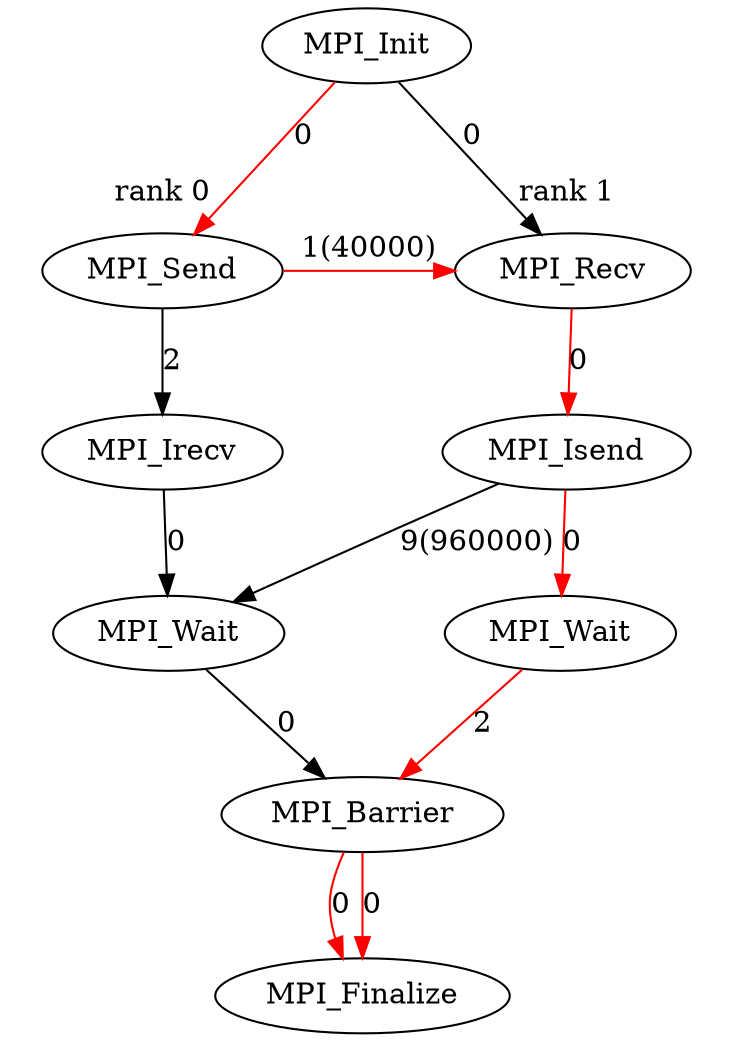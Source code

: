 digraph {
	MPI_Init [label="MPI_Init"];
	MPI_Send_0_0 [label="MPI_Send"];
	MPI_Irecv_0_1 [label="MPI_Irecv"];
	MPI_Wait_0_2 [label="MPI_Wait"];
	MPI_Barrier_0 [label="MPI_Barrier"];
	MPI_Finalize [label="MPI_Finalize"];
	MPI_Recv_1_0 [label="MPI_Recv"];
	MPI_Isend_1_1 [label="MPI_Isend"];
	MPI_Wait_1_2 [label="MPI_Wait"];

	subgraph cluster_0 {
		label = "rank 0"
		color = white
		MPI_Send_0_0 -> MPI_Irecv_0_1 [label=2];
		MPI_Irecv_0_1 -> MPI_Wait_0_2 [label=0];
	}
	subgraph cluster_1 {
		label = "rank 1"
		color = white
		MPI_Recv_1_0 -> MPI_Isend_1_1 [label=0,color=red];
		MPI_Isend_1_1 -> MPI_Wait_1_2 [label=0,color=red];
	}

	MPI_Send_0_0 -> MPI_Recv_1_0 [label="1(40000)",color=red];
	MPI_Isend_1_1 -> MPI_Wait_0_2 [label="9(960000)"];

	MPI_Init -> MPI_Send_0_0 [label=0,color=red];
	MPI_Wait_0_2 -> MPI_Barrier_0 [label=0];
	MPI_Barrier_0 -> MPI_Finalize [label=0,color=red];
	MPI_Init -> MPI_Recv_1_0 [label=0];
	MPI_Wait_1_2 -> MPI_Barrier_0 [label=2,color=red];
	MPI_Barrier_0 -> MPI_Finalize [label=0,color=red];
}

